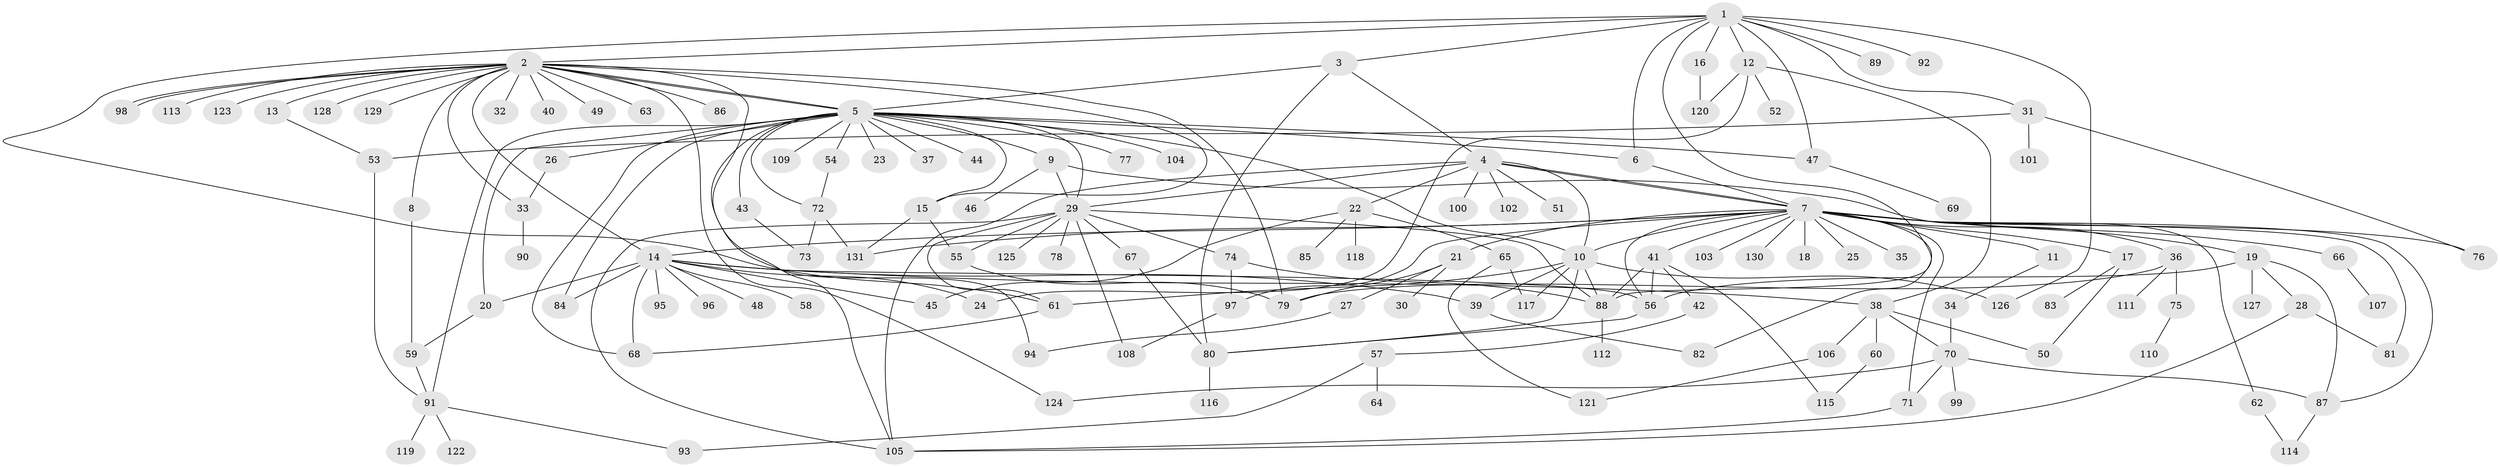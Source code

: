 // coarse degree distribution, {2: 0.16923076923076924, 1: 0.676923076923077, 22: 0.015384615384615385, 4: 0.015384615384615385, 18: 0.015384615384615385, 6: 0.03076923076923077, 8: 0.015384615384615385, 15: 0.015384615384615385, 9: 0.03076923076923077, 3: 0.015384615384615385}
// Generated by graph-tools (version 1.1) at 2025/50/03/04/25 21:50:22]
// undirected, 131 vertices, 199 edges
graph export_dot {
graph [start="1"]
  node [color=gray90,style=filled];
  1;
  2;
  3;
  4;
  5;
  6;
  7;
  8;
  9;
  10;
  11;
  12;
  13;
  14;
  15;
  16;
  17;
  18;
  19;
  20;
  21;
  22;
  23;
  24;
  25;
  26;
  27;
  28;
  29;
  30;
  31;
  32;
  33;
  34;
  35;
  36;
  37;
  38;
  39;
  40;
  41;
  42;
  43;
  44;
  45;
  46;
  47;
  48;
  49;
  50;
  51;
  52;
  53;
  54;
  55;
  56;
  57;
  58;
  59;
  60;
  61;
  62;
  63;
  64;
  65;
  66;
  67;
  68;
  69;
  70;
  71;
  72;
  73;
  74;
  75;
  76;
  77;
  78;
  79;
  80;
  81;
  82;
  83;
  84;
  85;
  86;
  87;
  88;
  89;
  90;
  91;
  92;
  93;
  94;
  95;
  96;
  97;
  98;
  99;
  100;
  101;
  102;
  103;
  104;
  105;
  106;
  107;
  108;
  109;
  110;
  111;
  112;
  113;
  114;
  115;
  116;
  117;
  118;
  119;
  120;
  121;
  122;
  123;
  124;
  125;
  126;
  127;
  128;
  129;
  130;
  131;
  1 -- 2;
  1 -- 3;
  1 -- 6;
  1 -- 12;
  1 -- 16;
  1 -- 31;
  1 -- 47;
  1 -- 61;
  1 -- 88;
  1 -- 89;
  1 -- 92;
  1 -- 126;
  2 -- 5;
  2 -- 5;
  2 -- 8;
  2 -- 13;
  2 -- 14;
  2 -- 15;
  2 -- 32;
  2 -- 33;
  2 -- 40;
  2 -- 49;
  2 -- 63;
  2 -- 79;
  2 -- 86;
  2 -- 94;
  2 -- 98;
  2 -- 98;
  2 -- 113;
  2 -- 123;
  2 -- 124;
  2 -- 128;
  2 -- 129;
  3 -- 4;
  3 -- 5;
  3 -- 80;
  4 -- 7;
  4 -- 7;
  4 -- 10;
  4 -- 22;
  4 -- 29;
  4 -- 51;
  4 -- 100;
  4 -- 102;
  4 -- 105;
  5 -- 6;
  5 -- 9;
  5 -- 10;
  5 -- 15;
  5 -- 20;
  5 -- 23;
  5 -- 26;
  5 -- 29;
  5 -- 37;
  5 -- 43;
  5 -- 44;
  5 -- 47;
  5 -- 54;
  5 -- 68;
  5 -- 72;
  5 -- 77;
  5 -- 84;
  5 -- 91;
  5 -- 104;
  5 -- 105;
  5 -- 109;
  6 -- 7;
  7 -- 10;
  7 -- 11;
  7 -- 14;
  7 -- 17;
  7 -- 18;
  7 -- 19;
  7 -- 21;
  7 -- 25;
  7 -- 35;
  7 -- 36;
  7 -- 41;
  7 -- 56;
  7 -- 66;
  7 -- 71;
  7 -- 76;
  7 -- 81;
  7 -- 82;
  7 -- 87;
  7 -- 97;
  7 -- 103;
  7 -- 130;
  7 -- 131;
  8 -- 59;
  9 -- 29;
  9 -- 46;
  9 -- 62;
  10 -- 39;
  10 -- 61;
  10 -- 80;
  10 -- 88;
  10 -- 117;
  10 -- 126;
  11 -- 34;
  12 -- 24;
  12 -- 38;
  12 -- 52;
  12 -- 120;
  13 -- 53;
  14 -- 20;
  14 -- 24;
  14 -- 38;
  14 -- 39;
  14 -- 45;
  14 -- 48;
  14 -- 56;
  14 -- 58;
  14 -- 68;
  14 -- 84;
  14 -- 95;
  14 -- 96;
  15 -- 55;
  15 -- 131;
  16 -- 120;
  17 -- 50;
  17 -- 83;
  19 -- 28;
  19 -- 56;
  19 -- 87;
  19 -- 127;
  20 -- 59;
  21 -- 27;
  21 -- 30;
  21 -- 79;
  22 -- 45;
  22 -- 65;
  22 -- 85;
  22 -- 118;
  26 -- 33;
  27 -- 94;
  28 -- 81;
  28 -- 105;
  29 -- 55;
  29 -- 61;
  29 -- 67;
  29 -- 74;
  29 -- 78;
  29 -- 88;
  29 -- 105;
  29 -- 108;
  29 -- 125;
  31 -- 53;
  31 -- 76;
  31 -- 101;
  33 -- 90;
  34 -- 70;
  36 -- 75;
  36 -- 79;
  36 -- 111;
  38 -- 50;
  38 -- 60;
  38 -- 70;
  38 -- 106;
  39 -- 82;
  41 -- 42;
  41 -- 56;
  41 -- 88;
  41 -- 115;
  42 -- 57;
  43 -- 73;
  47 -- 69;
  53 -- 91;
  54 -- 72;
  55 -- 79;
  56 -- 80;
  57 -- 64;
  57 -- 93;
  59 -- 91;
  60 -- 115;
  61 -- 68;
  62 -- 114;
  65 -- 117;
  65 -- 121;
  66 -- 107;
  67 -- 80;
  70 -- 71;
  70 -- 87;
  70 -- 99;
  70 -- 124;
  71 -- 105;
  72 -- 73;
  72 -- 131;
  74 -- 88;
  74 -- 97;
  75 -- 110;
  80 -- 116;
  87 -- 114;
  88 -- 112;
  91 -- 93;
  91 -- 119;
  91 -- 122;
  97 -- 108;
  106 -- 121;
}
